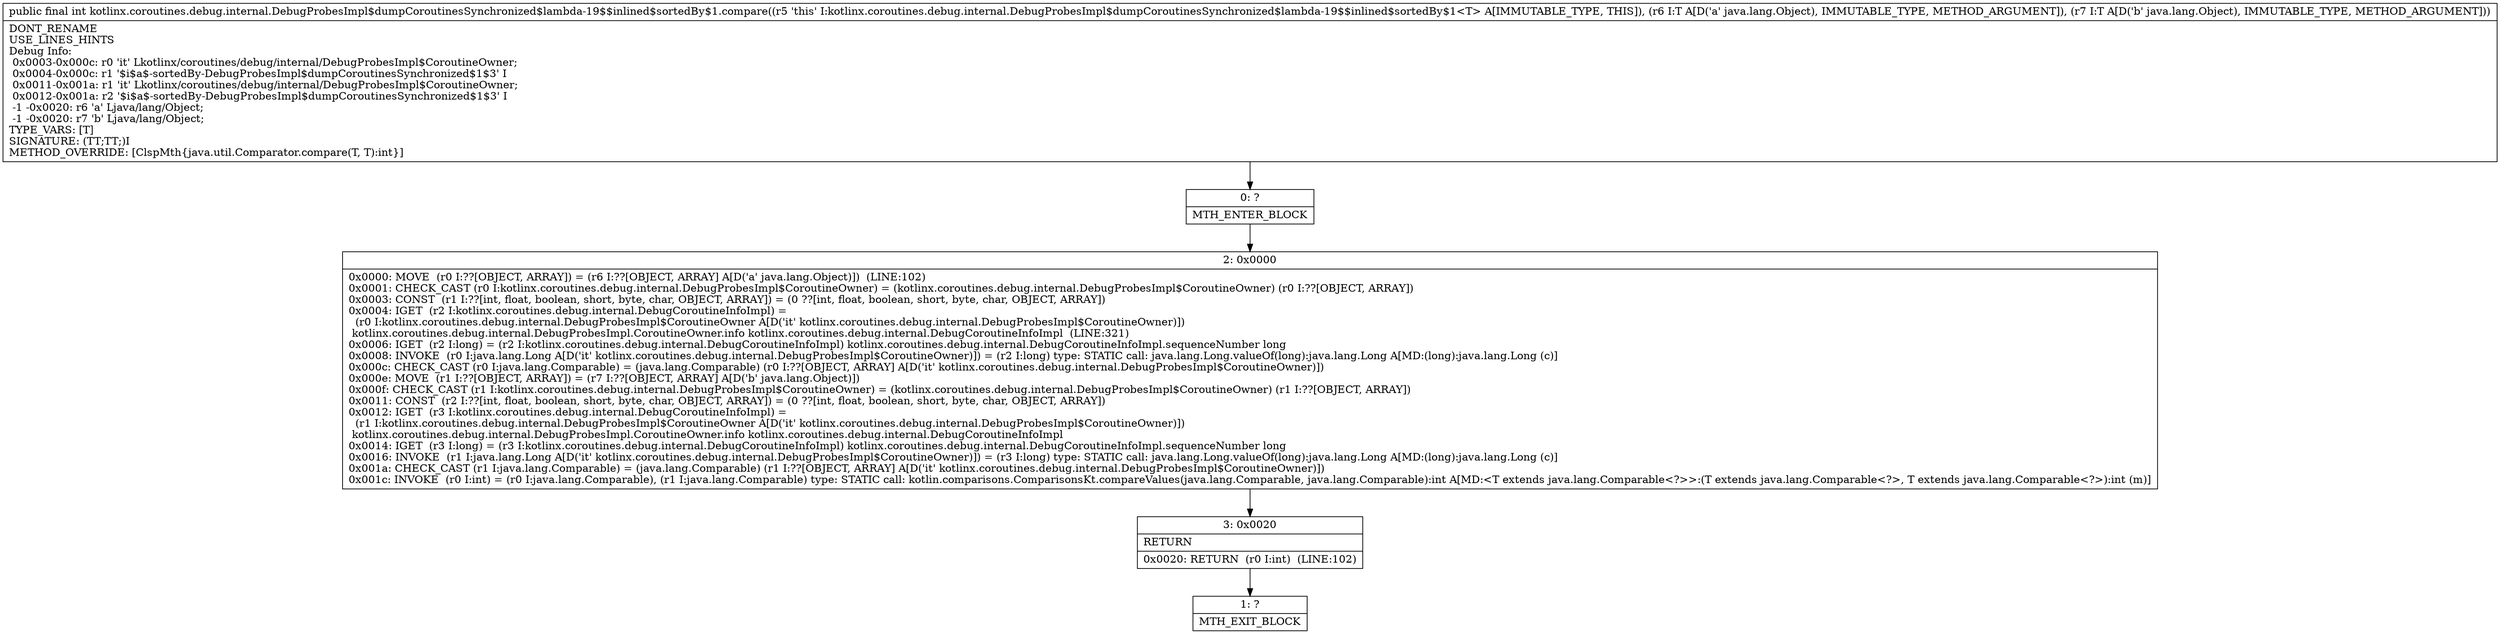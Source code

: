 digraph "CFG forkotlinx.coroutines.debug.internal.DebugProbesImpl$dumpCoroutinesSynchronized$lambda\-19$$inlined$sortedBy$1.compare(Ljava\/lang\/Object;Ljava\/lang\/Object;)I" {
Node_0 [shape=record,label="{0\:\ ?|MTH_ENTER_BLOCK\l}"];
Node_2 [shape=record,label="{2\:\ 0x0000|0x0000: MOVE  (r0 I:??[OBJECT, ARRAY]) = (r6 I:??[OBJECT, ARRAY] A[D('a' java.lang.Object)])  (LINE:102)\l0x0001: CHECK_CAST (r0 I:kotlinx.coroutines.debug.internal.DebugProbesImpl$CoroutineOwner) = (kotlinx.coroutines.debug.internal.DebugProbesImpl$CoroutineOwner) (r0 I:??[OBJECT, ARRAY]) \l0x0003: CONST  (r1 I:??[int, float, boolean, short, byte, char, OBJECT, ARRAY]) = (0 ??[int, float, boolean, short, byte, char, OBJECT, ARRAY]) \l0x0004: IGET  (r2 I:kotlinx.coroutines.debug.internal.DebugCoroutineInfoImpl) = \l  (r0 I:kotlinx.coroutines.debug.internal.DebugProbesImpl$CoroutineOwner A[D('it' kotlinx.coroutines.debug.internal.DebugProbesImpl$CoroutineOwner)])\l kotlinx.coroutines.debug.internal.DebugProbesImpl.CoroutineOwner.info kotlinx.coroutines.debug.internal.DebugCoroutineInfoImpl  (LINE:321)\l0x0006: IGET  (r2 I:long) = (r2 I:kotlinx.coroutines.debug.internal.DebugCoroutineInfoImpl) kotlinx.coroutines.debug.internal.DebugCoroutineInfoImpl.sequenceNumber long \l0x0008: INVOKE  (r0 I:java.lang.Long A[D('it' kotlinx.coroutines.debug.internal.DebugProbesImpl$CoroutineOwner)]) = (r2 I:long) type: STATIC call: java.lang.Long.valueOf(long):java.lang.Long A[MD:(long):java.lang.Long (c)]\l0x000c: CHECK_CAST (r0 I:java.lang.Comparable) = (java.lang.Comparable) (r0 I:??[OBJECT, ARRAY] A[D('it' kotlinx.coroutines.debug.internal.DebugProbesImpl$CoroutineOwner)]) \l0x000e: MOVE  (r1 I:??[OBJECT, ARRAY]) = (r7 I:??[OBJECT, ARRAY] A[D('b' java.lang.Object)]) \l0x000f: CHECK_CAST (r1 I:kotlinx.coroutines.debug.internal.DebugProbesImpl$CoroutineOwner) = (kotlinx.coroutines.debug.internal.DebugProbesImpl$CoroutineOwner) (r1 I:??[OBJECT, ARRAY]) \l0x0011: CONST  (r2 I:??[int, float, boolean, short, byte, char, OBJECT, ARRAY]) = (0 ??[int, float, boolean, short, byte, char, OBJECT, ARRAY]) \l0x0012: IGET  (r3 I:kotlinx.coroutines.debug.internal.DebugCoroutineInfoImpl) = \l  (r1 I:kotlinx.coroutines.debug.internal.DebugProbesImpl$CoroutineOwner A[D('it' kotlinx.coroutines.debug.internal.DebugProbesImpl$CoroutineOwner)])\l kotlinx.coroutines.debug.internal.DebugProbesImpl.CoroutineOwner.info kotlinx.coroutines.debug.internal.DebugCoroutineInfoImpl \l0x0014: IGET  (r3 I:long) = (r3 I:kotlinx.coroutines.debug.internal.DebugCoroutineInfoImpl) kotlinx.coroutines.debug.internal.DebugCoroutineInfoImpl.sequenceNumber long \l0x0016: INVOKE  (r1 I:java.lang.Long A[D('it' kotlinx.coroutines.debug.internal.DebugProbesImpl$CoroutineOwner)]) = (r3 I:long) type: STATIC call: java.lang.Long.valueOf(long):java.lang.Long A[MD:(long):java.lang.Long (c)]\l0x001a: CHECK_CAST (r1 I:java.lang.Comparable) = (java.lang.Comparable) (r1 I:??[OBJECT, ARRAY] A[D('it' kotlinx.coroutines.debug.internal.DebugProbesImpl$CoroutineOwner)]) \l0x001c: INVOKE  (r0 I:int) = (r0 I:java.lang.Comparable), (r1 I:java.lang.Comparable) type: STATIC call: kotlin.comparisons.ComparisonsKt.compareValues(java.lang.Comparable, java.lang.Comparable):int A[MD:\<T extends java.lang.Comparable\<?\>\>:(T extends java.lang.Comparable\<?\>, T extends java.lang.Comparable\<?\>):int (m)]\l}"];
Node_3 [shape=record,label="{3\:\ 0x0020|RETURN\l|0x0020: RETURN  (r0 I:int)  (LINE:102)\l}"];
Node_1 [shape=record,label="{1\:\ ?|MTH_EXIT_BLOCK\l}"];
MethodNode[shape=record,label="{public final int kotlinx.coroutines.debug.internal.DebugProbesImpl$dumpCoroutinesSynchronized$lambda\-19$$inlined$sortedBy$1.compare((r5 'this' I:kotlinx.coroutines.debug.internal.DebugProbesImpl$dumpCoroutinesSynchronized$lambda\-19$$inlined$sortedBy$1\<T\> A[IMMUTABLE_TYPE, THIS]), (r6 I:T A[D('a' java.lang.Object), IMMUTABLE_TYPE, METHOD_ARGUMENT]), (r7 I:T A[D('b' java.lang.Object), IMMUTABLE_TYPE, METHOD_ARGUMENT]))  | DONT_RENAME\lUSE_LINES_HINTS\lDebug Info:\l  0x0003\-0x000c: r0 'it' Lkotlinx\/coroutines\/debug\/internal\/DebugProbesImpl$CoroutineOwner;\l  0x0004\-0x000c: r1 '$i$a$\-sortedBy\-DebugProbesImpl$dumpCoroutinesSynchronized$1$3' I\l  0x0011\-0x001a: r1 'it' Lkotlinx\/coroutines\/debug\/internal\/DebugProbesImpl$CoroutineOwner;\l  0x0012\-0x001a: r2 '$i$a$\-sortedBy\-DebugProbesImpl$dumpCoroutinesSynchronized$1$3' I\l  \-1 \-0x0020: r6 'a' Ljava\/lang\/Object;\l  \-1 \-0x0020: r7 'b' Ljava\/lang\/Object;\lTYPE_VARS: [T]\lSIGNATURE: (TT;TT;)I\lMETHOD_OVERRIDE: [ClspMth\{java.util.Comparator.compare(T, T):int\}]\l}"];
MethodNode -> Node_0;Node_0 -> Node_2;
Node_2 -> Node_3;
Node_3 -> Node_1;
}

